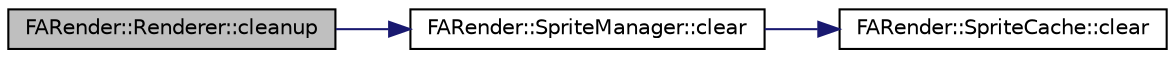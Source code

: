 digraph G
{
  edge [fontname="Helvetica",fontsize="10",labelfontname="Helvetica",labelfontsize="10"];
  node [fontname="Helvetica",fontsize="10",shape=record];
  rankdir="LR";
  Node1 [label="FARender::Renderer::cleanup",height=0.2,width=0.4,color="black", fillcolor="grey75", style="filled" fontcolor="black"];
  Node1 -> Node2 [color="midnightblue",fontsize="10",style="solid",fontname="Helvetica"];
  Node2 [label="FARender::SpriteManager::clear",height=0.2,width=0.4,color="black", fillcolor="white", style="filled",URL="$class_f_a_render_1_1_sprite_manager.html#a3654837a02b4e588ea5a5f486dac3203",tooltip="To be called from the render thread."];
  Node2 -> Node3 [color="midnightblue",fontsize="10",style="solid",fontname="Helvetica"];
  Node3 [label="FARender::SpriteCache::clear",height=0.2,width=0.4,color="black", fillcolor="white", style="filled",URL="$class_f_a_render_1_1_sprite_cache.html#aa02c7cd887f96554f6f2e62f2588d1fa"];
}
